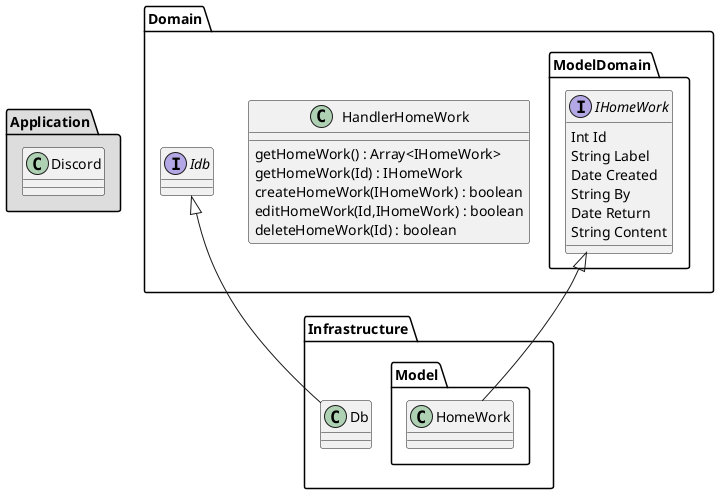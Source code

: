 @startuml

package "Application" #DDDDDD {
  class Discord
}

package "Domain" {
  package ModelDomain{
    interface IHomeWork{
      Int Id
      String Label
      Date Created
      String By
      Date Return
      String Content
    }
  }
  class HandlerHomeWork{
    getHomeWork() : Array<IHomeWork>
    getHomeWork(Id) : IHomeWork
    createHomeWork(IHomeWork) : boolean
    editHomeWork(Id,IHomeWork) : boolean
    deleteHomeWork(Id) : boolean
  }
  interface Idb
}

package "Infrastructure"{
  class Db
  package "Model"{
    class HomeWork
  }
}

IHomeWork <|-- HomeWork
Idb <|-- Db

@enduml